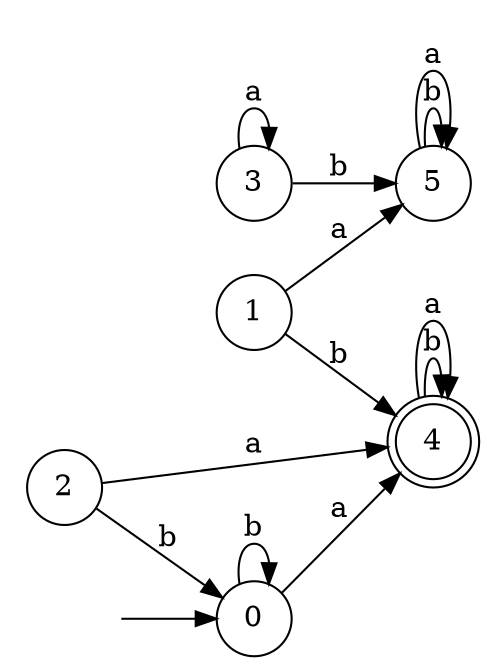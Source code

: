 digraph {
  rankdir=LR;
  0 [label="0", shape = circle];
  0 -> 0 [label="b"];
  0 -> 4 [label="a"];
  1 [label="1", shape = circle];
  1 -> 4 [label="b"];
  1 -> 5 [label="a"];
  2 [label="2", shape = circle];
  2 -> 0 [label="b"];
  2 -> 4 [label="a"];
  3 [label="3", shape = circle];
  3 -> 5 [label="b"];
  3 -> 3 [label="a"];
  4 [label="4", shape = doublecircle];
  4 -> 4 [label="b"];
  4 -> 4 [label="a"];
  5 [label="5", shape = circle];
  5 -> 5 [label="b"];
  5 -> 5 [label="a"];
  6 [label="", shape = plaintext];
  6 -> 0 [label=""];
}
